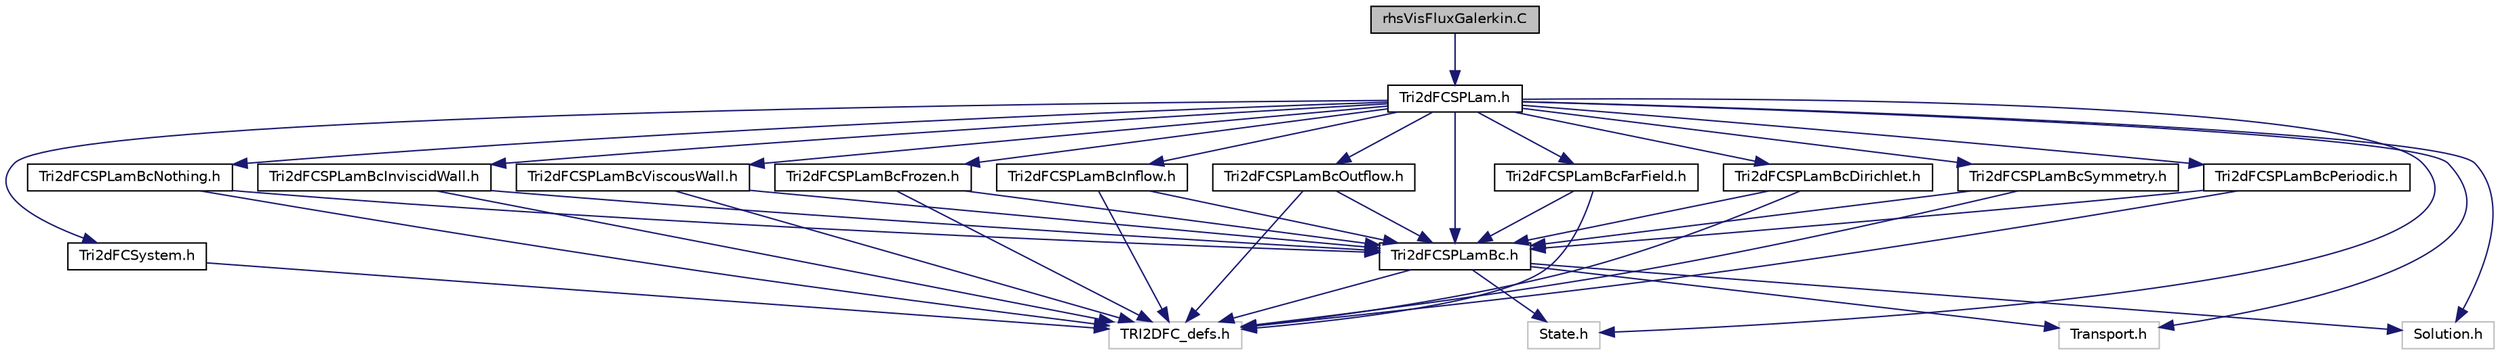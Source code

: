 digraph "rhsVisFluxGalerkin.C"
{
  edge [fontname="Helvetica",fontsize="10",labelfontname="Helvetica",labelfontsize="10"];
  node [fontname="Helvetica",fontsize="10",shape=record];
  Node1 [label="rhsVisFluxGalerkin.C",height=0.2,width=0.4,color="black", fillcolor="grey75", style="filled" fontcolor="black"];
  Node1 -> Node2 [color="midnightblue",fontsize="10",style="solid",fontname="Helvetica"];
  Node2 [label="Tri2dFCSPLam.h",height=0.2,width=0.4,color="black", fillcolor="white", style="filled",URL="$Tri2dFCSPLam_8h.html"];
  Node2 -> Node3 [color="midnightblue",fontsize="10",style="solid",fontname="Helvetica"];
  Node3 [label="Tri2dFCSystem.h",height=0.2,width=0.4,color="black", fillcolor="white", style="filled",URL="$Tri2dFCSystem_8h.html"];
  Node3 -> Node4 [color="midnightblue",fontsize="10",style="solid",fontname="Helvetica"];
  Node4 [label="TRI2DFC_defs.h",height=0.2,width=0.4,color="grey75", fillcolor="white", style="filled"];
  Node2 -> Node5 [color="midnightblue",fontsize="10",style="solid",fontname="Helvetica"];
  Node5 [label="State.h",height=0.2,width=0.4,color="grey75", fillcolor="white", style="filled"];
  Node2 -> Node6 [color="midnightblue",fontsize="10",style="solid",fontname="Helvetica"];
  Node6 [label="Transport.h",height=0.2,width=0.4,color="grey75", fillcolor="white", style="filled"];
  Node2 -> Node7 [color="midnightblue",fontsize="10",style="solid",fontname="Helvetica"];
  Node7 [label="Solution.h",height=0.2,width=0.4,color="grey75", fillcolor="white", style="filled"];
  Node2 -> Node8 [color="midnightblue",fontsize="10",style="solid",fontname="Helvetica"];
  Node8 [label="Tri2dFCSPLamBc.h",height=0.2,width=0.4,color="black", fillcolor="white", style="filled",URL="$Tri2dFCSPLamBc_8h.html"];
  Node8 -> Node4 [color="midnightblue",fontsize="10",style="solid",fontname="Helvetica"];
  Node8 -> Node5 [color="midnightblue",fontsize="10",style="solid",fontname="Helvetica"];
  Node8 -> Node6 [color="midnightblue",fontsize="10",style="solid",fontname="Helvetica"];
  Node8 -> Node7 [color="midnightblue",fontsize="10",style="solid",fontname="Helvetica"];
  Node2 -> Node9 [color="midnightblue",fontsize="10",style="solid",fontname="Helvetica"];
  Node9 [label="Tri2dFCSPLamBcInviscidWall.h",height=0.2,width=0.4,color="black", fillcolor="white", style="filled",URL="$Tri2dFCSPLamBcInviscidWall_8h.html"];
  Node9 -> Node4 [color="midnightblue",fontsize="10",style="solid",fontname="Helvetica"];
  Node9 -> Node8 [color="midnightblue",fontsize="10",style="solid",fontname="Helvetica"];
  Node2 -> Node10 [color="midnightblue",fontsize="10",style="solid",fontname="Helvetica"];
  Node10 [label="Tri2dFCSPLamBcViscousWall.h",height=0.2,width=0.4,color="black", fillcolor="white", style="filled",URL="$Tri2dFCSPLamBcViscousWall_8h.html"];
  Node10 -> Node4 [color="midnightblue",fontsize="10",style="solid",fontname="Helvetica"];
  Node10 -> Node8 [color="midnightblue",fontsize="10",style="solid",fontname="Helvetica"];
  Node2 -> Node11 [color="midnightblue",fontsize="10",style="solid",fontname="Helvetica"];
  Node11 [label="Tri2dFCSPLamBcInflow.h",height=0.2,width=0.4,color="black", fillcolor="white", style="filled",URL="$Tri2dFCSPLamBcInflow_8h.html"];
  Node11 -> Node4 [color="midnightblue",fontsize="10",style="solid",fontname="Helvetica"];
  Node11 -> Node8 [color="midnightblue",fontsize="10",style="solid",fontname="Helvetica"];
  Node2 -> Node12 [color="midnightblue",fontsize="10",style="solid",fontname="Helvetica"];
  Node12 [label="Tri2dFCSPLamBcOutflow.h",height=0.2,width=0.4,color="black", fillcolor="white", style="filled",URL="$Tri2dFCSPLamBcOutflow_8h.html"];
  Node12 -> Node4 [color="midnightblue",fontsize="10",style="solid",fontname="Helvetica"];
  Node12 -> Node8 [color="midnightblue",fontsize="10",style="solid",fontname="Helvetica"];
  Node2 -> Node13 [color="midnightblue",fontsize="10",style="solid",fontname="Helvetica"];
  Node13 [label="Tri2dFCSPLamBcFarField.h",height=0.2,width=0.4,color="black", fillcolor="white", style="filled",URL="$Tri2dFCSPLamBcFarField_8h.html"];
  Node13 -> Node4 [color="midnightblue",fontsize="10",style="solid",fontname="Helvetica"];
  Node13 -> Node8 [color="midnightblue",fontsize="10",style="solid",fontname="Helvetica"];
  Node2 -> Node14 [color="midnightblue",fontsize="10",style="solid",fontname="Helvetica"];
  Node14 [label="Tri2dFCSPLamBcDirichlet.h",height=0.2,width=0.4,color="black", fillcolor="white", style="filled",URL="$Tri2dFCSPLamBcDirichlet_8h.html"];
  Node14 -> Node4 [color="midnightblue",fontsize="10",style="solid",fontname="Helvetica"];
  Node14 -> Node8 [color="midnightblue",fontsize="10",style="solid",fontname="Helvetica"];
  Node2 -> Node15 [color="midnightblue",fontsize="10",style="solid",fontname="Helvetica"];
  Node15 [label="Tri2dFCSPLamBcFrozen.h",height=0.2,width=0.4,color="black", fillcolor="white", style="filled",URL="$Tri2dFCSPLamBcFrozen_8h.html"];
  Node15 -> Node4 [color="midnightblue",fontsize="10",style="solid",fontname="Helvetica"];
  Node15 -> Node8 [color="midnightblue",fontsize="10",style="solid",fontname="Helvetica"];
  Node2 -> Node16 [color="midnightblue",fontsize="10",style="solid",fontname="Helvetica"];
  Node16 [label="Tri2dFCSPLamBcSymmetry.h",height=0.2,width=0.4,color="black", fillcolor="white", style="filled",URL="$Tri2dFCSPLamBcSymmetry_8h.html"];
  Node16 -> Node4 [color="midnightblue",fontsize="10",style="solid",fontname="Helvetica"];
  Node16 -> Node8 [color="midnightblue",fontsize="10",style="solid",fontname="Helvetica"];
  Node2 -> Node17 [color="midnightblue",fontsize="10",style="solid",fontname="Helvetica"];
  Node17 [label="Tri2dFCSPLamBcPeriodic.h",height=0.2,width=0.4,color="black", fillcolor="white", style="filled",URL="$Tri2dFCSPLamBcPeriodic_8h.html"];
  Node17 -> Node4 [color="midnightblue",fontsize="10",style="solid",fontname="Helvetica"];
  Node17 -> Node8 [color="midnightblue",fontsize="10",style="solid",fontname="Helvetica"];
  Node2 -> Node18 [color="midnightblue",fontsize="10",style="solid",fontname="Helvetica"];
  Node18 [label="Tri2dFCSPLamBcNothing.h",height=0.2,width=0.4,color="black", fillcolor="white", style="filled",URL="$Tri2dFCSPLamBcNothing_8h.html"];
  Node18 -> Node4 [color="midnightblue",fontsize="10",style="solid",fontname="Helvetica"];
  Node18 -> Node8 [color="midnightblue",fontsize="10",style="solid",fontname="Helvetica"];
}
